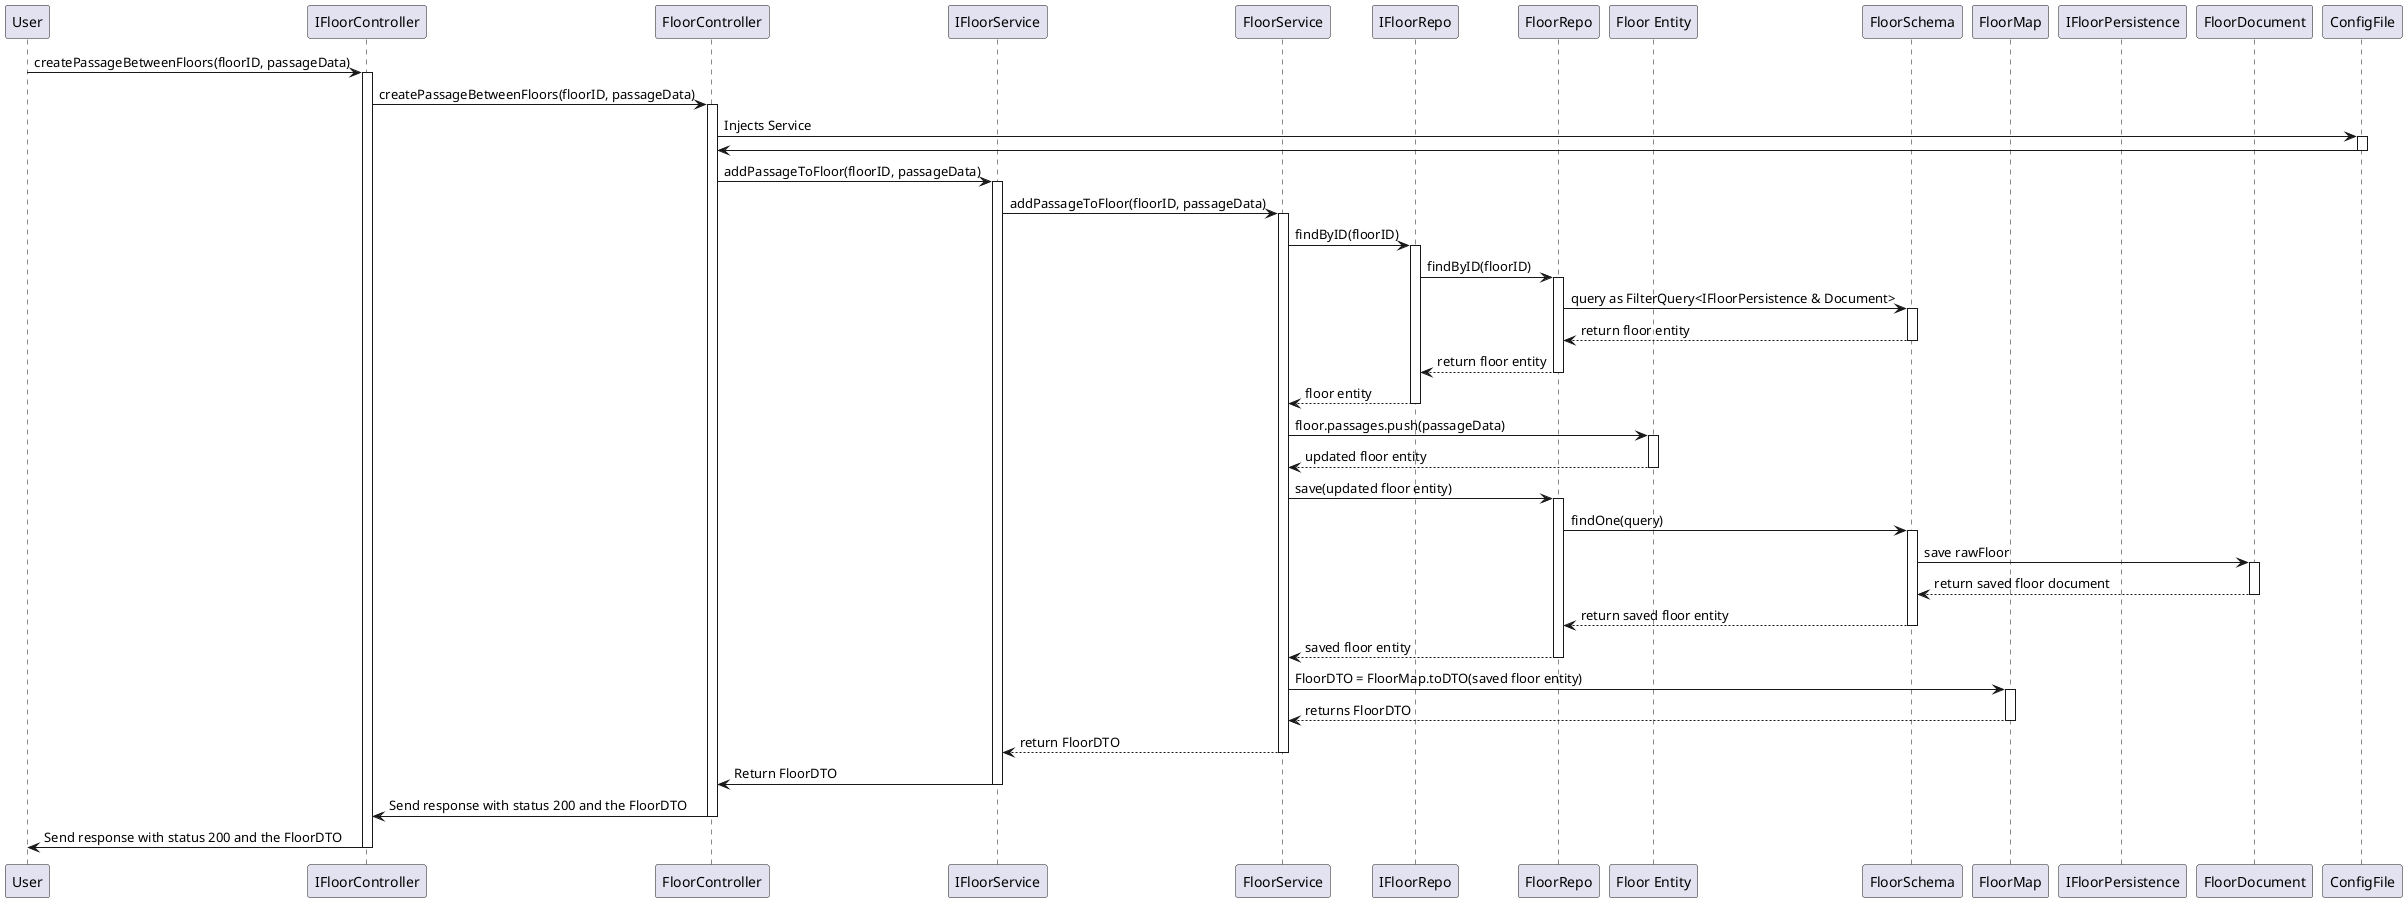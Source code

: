@startuml US240_LEVEL3

participant "User" as U
participant "IFloorController" as IFC
participant "FloorController" as FC
participant "IFloorService" as IFS
participant "FloorService" as FS
participant "IFloorRepo" as IFR
participant "FloorRepo" as FR
participant "Floor Entity" as FE
participant "FloorSchema" as FSCH
participant "FloorMap" as FM
participant "IFloorPersistence" as IFP
participant "FloorDocument" as FD
participant "ConfigFile" as CONF

U -> IFC: createPassageBetweenFloors(floorID, passageData)
activate IFC

IFC -> FC: createPassageBetweenFloors(floorID, passageData)
activate FC
FC -> CONF: Injects Service
activate CONF
CONF -> FC
deactivate CONF
FC -> IFS: addPassageToFloor(floorID, passageData)
activate IFS

IFS -> FS: addPassageToFloor(floorID, passageData)
activate FS

FS -> IFR: findByID(floorID)
activate IFR

IFR -> FR: findByID(floorID)
activate FR

FR -> FSCH: query as FilterQuery<IFloorPersistence & Document>
activate FSCH

FSCH --> FR: return floor entity
deactivate FSCH

FR --> IFR: return floor entity
deactivate FR

IFR --> FS: floor entity
deactivate IFR

FS -> FE: floor.passages.push(passageData)
activate FE

FE --> FS: updated floor entity
deactivate FE

FS -> FR: save(updated floor entity)
activate FR

FR -> FSCH: findOne(query)
activate FSCH

FSCH -> FD: save rawFloor
activate FD

FD --> FSCH: return saved floor document
deactivate FD

FSCH --> FR: return saved floor entity
deactivate FSCH

FR --> FS: saved floor entity
deactivate FR

FS -> FM: FloorDTO = FloorMap.toDTO(saved floor entity)
activate FM

FM --> FS: returns FloorDTO
deactivate FM

FS --> IFS: return FloorDTO
deactivate FS

IFS -> FC: Return FloorDTO
deactivate IFS

FC -> IFC: Send response with status 200 and the FloorDTO
deactivate FC

IFC -> U: Send response with status 200 and the FloorDTO
deactivate IFC

@enduml
